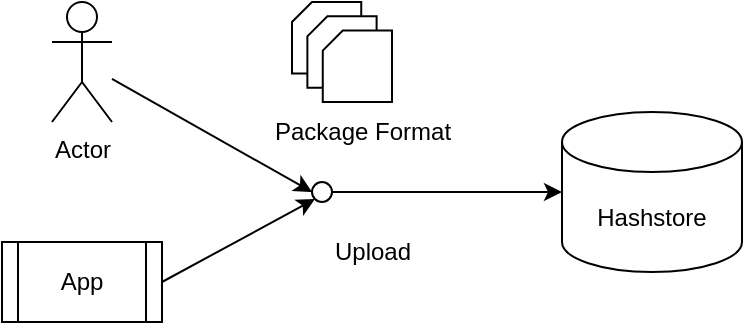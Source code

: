 <mxfile version="27.0.6">
  <diagram name="Page-1" id="BV2LxLzXdG6Jq4G_BEua">
    <mxGraphModel dx="1280" dy="891" grid="1" gridSize="10" guides="1" tooltips="1" connect="1" arrows="1" fold="1" page="1" pageScale="1" pageWidth="850" pageHeight="1100" math="0" shadow="0">
      <root>
        <mxCell id="0" />
        <mxCell id="1" parent="0" />
        <mxCell id="5RuPDJltokpeijdGnsXA-1" value="Actor" style="shape=umlActor;verticalLabelPosition=bottom;verticalAlign=top;html=1;outlineConnect=0;" vertex="1" parent="1">
          <mxGeometry x="265" y="130" width="30" height="60" as="geometry" />
        </mxCell>
        <mxCell id="5RuPDJltokpeijdGnsXA-2" value="App" style="shape=process;whiteSpace=wrap;html=1;backgroundOutline=1;" vertex="1" parent="1">
          <mxGeometry x="240" y="250" width="80" height="40" as="geometry" />
        </mxCell>
        <mxCell id="5RuPDJltokpeijdGnsXA-3" value="" style="group" connectable="0" vertex="1" parent="1">
          <mxGeometry x="385" y="130" width="50" height="50" as="geometry" />
        </mxCell>
        <mxCell id="5RuPDJltokpeijdGnsXA-4" value="" style="shape=card;whiteSpace=wrap;html=1;size=10;" vertex="1" parent="5RuPDJltokpeijdGnsXA-3">
          <mxGeometry width="34.615" height="35.714" as="geometry" />
        </mxCell>
        <mxCell id="5RuPDJltokpeijdGnsXA-5" value="" style="shape=card;whiteSpace=wrap;html=1;size=10;" vertex="1" parent="5RuPDJltokpeijdGnsXA-3">
          <mxGeometry x="7.692" y="7.143" width="34.615" height="35.714" as="geometry" />
        </mxCell>
        <mxCell id="5RuPDJltokpeijdGnsXA-6" value="" style="shape=card;whiteSpace=wrap;html=1;size=10;" vertex="1" parent="5RuPDJltokpeijdGnsXA-3">
          <mxGeometry x="15.385" y="14.286" width="34.615" height="35.714" as="geometry" />
        </mxCell>
        <mxCell id="5RuPDJltokpeijdGnsXA-7" value="Hashstore" style="shape=cylinder3;whiteSpace=wrap;html=1;boundedLbl=1;backgroundOutline=1;size=15;" vertex="1" parent="1">
          <mxGeometry x="520" y="185" width="90" height="80" as="geometry" />
        </mxCell>
        <mxCell id="5RuPDJltokpeijdGnsXA-8" value="" style="ellipse;whiteSpace=wrap;html=1;aspect=fixed;" vertex="1" parent="1">
          <mxGeometry x="395" y="220" width="10" height="10" as="geometry" />
        </mxCell>
        <mxCell id="5RuPDJltokpeijdGnsXA-9" value="" style="endArrow=classic;html=1;rounded=0;entryX=0;entryY=0.5;entryDx=0;entryDy=0;" edge="1" parent="1" source="5RuPDJltokpeijdGnsXA-1" target="5RuPDJltokpeijdGnsXA-8">
          <mxGeometry width="50" height="50" relative="1" as="geometry">
            <mxPoint x="775" y="460" as="sourcePoint" />
            <mxPoint x="825" y="410" as="targetPoint" />
          </mxGeometry>
        </mxCell>
        <mxCell id="5RuPDJltokpeijdGnsXA-10" value="" style="endArrow=classic;html=1;rounded=0;entryX=0;entryY=1;entryDx=0;entryDy=0;exitX=1;exitY=0.5;exitDx=0;exitDy=0;" edge="1" parent="1" source="5RuPDJltokpeijdGnsXA-2" target="5RuPDJltokpeijdGnsXA-8">
          <mxGeometry width="50" height="50" relative="1" as="geometry">
            <mxPoint x="305" y="178" as="sourcePoint" />
            <mxPoint x="405" y="235" as="targetPoint" />
          </mxGeometry>
        </mxCell>
        <mxCell id="5RuPDJltokpeijdGnsXA-11" value="" style="endArrow=classic;html=1;rounded=0;entryX=0;entryY=0.5;entryDx=0;entryDy=0;exitX=1;exitY=0.5;exitDx=0;exitDy=0;entryPerimeter=0;" edge="1" parent="1" source="5RuPDJltokpeijdGnsXA-8" target="5RuPDJltokpeijdGnsXA-7">
          <mxGeometry width="50" height="50" relative="1" as="geometry">
            <mxPoint x="330" y="280" as="sourcePoint" />
            <mxPoint x="406" y="239" as="targetPoint" />
          </mxGeometry>
        </mxCell>
        <mxCell id="5RuPDJltokpeijdGnsXA-12" value="Upload" style="text;html=1;align=center;verticalAlign=middle;resizable=0;points=[];autosize=1;strokeColor=none;fillColor=none;" vertex="1" parent="1">
          <mxGeometry x="395" y="240" width="60" height="30" as="geometry" />
        </mxCell>
        <mxCell id="5RuPDJltokpeijdGnsXA-13" value="Package Format" style="text;html=1;align=center;verticalAlign=middle;resizable=0;points=[];autosize=1;strokeColor=none;fillColor=none;" vertex="1" parent="1">
          <mxGeometry x="365" y="180" width="110" height="30" as="geometry" />
        </mxCell>
      </root>
    </mxGraphModel>
  </diagram>
</mxfile>
